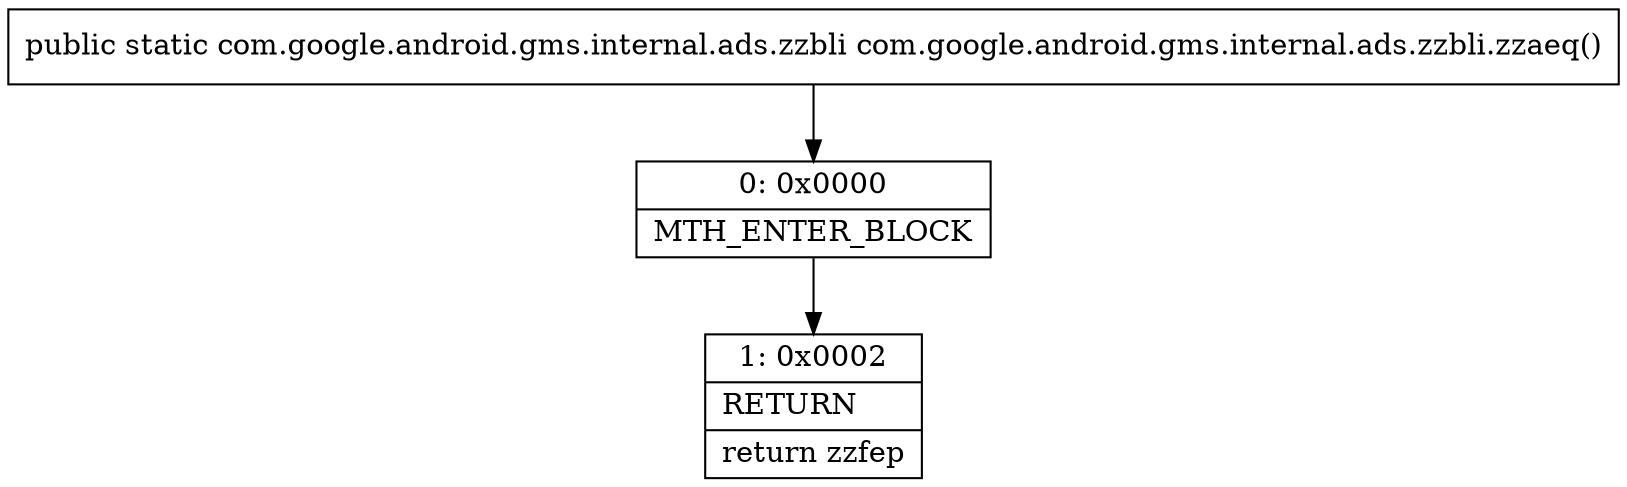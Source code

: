 digraph "CFG forcom.google.android.gms.internal.ads.zzbli.zzaeq()Lcom\/google\/android\/gms\/internal\/ads\/zzbli;" {
Node_0 [shape=record,label="{0\:\ 0x0000|MTH_ENTER_BLOCK\l}"];
Node_1 [shape=record,label="{1\:\ 0x0002|RETURN\l|return zzfep\l}"];
MethodNode[shape=record,label="{public static com.google.android.gms.internal.ads.zzbli com.google.android.gms.internal.ads.zzbli.zzaeq() }"];
MethodNode -> Node_0;
Node_0 -> Node_1;
}

